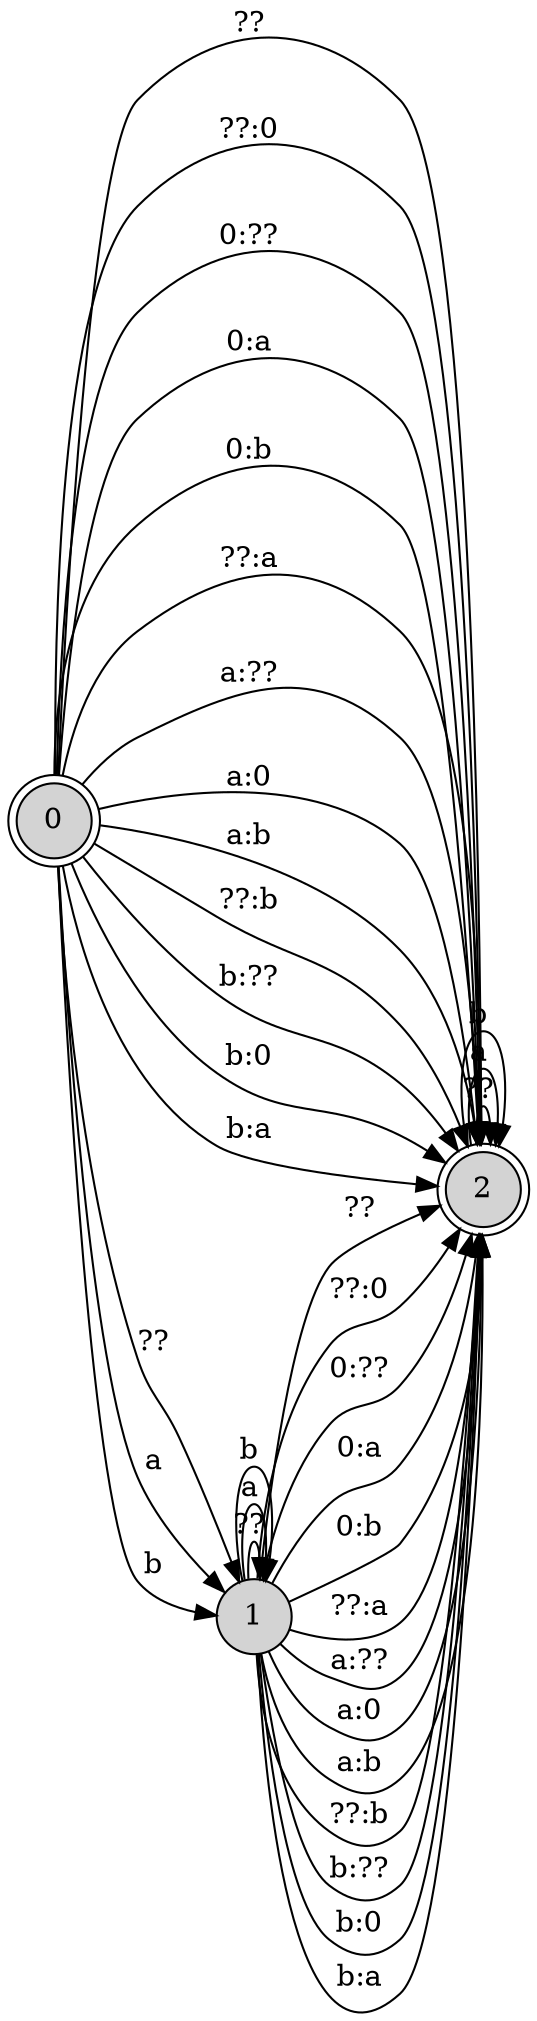 // This graph generated with hfst-fst2txt blah
digraph H {
rankdir = LR;
node [shape=doublecircle,style=filled] 0
node [shape=doublecircle,style=filled] 2
node [shape=circle,style=filled] 1
0 -> 1 [label="?? "];
0 -> 1 [label="a "];
0 -> 1 [label="b "];
0 -> 2 [label="?? "];
0 -> 2 [label="??:0 "];
0 -> 2 [label="0:?? "];
0 -> 2 [label="0:a "];
0 -> 2 [label="0:b "];
0 -> 2 [label="??:a "];
0 -> 2 [label="a:?? "];
0 -> 2 [label="a:0 "];
0 -> 2 [label="a:b "];
0 -> 2 [label="??:b "];
0 -> 2 [label="b:?? "];
0 -> 2 [label="b:0 "];
0 -> 2 [label="b:a "];
1 -> 1 [label="?? "];
1 -> 1 [label="a "];
1 -> 1 [label="b "];
1 -> 2 [label="?? "];
1 -> 2 [label="??:0 "];
1 -> 2 [label="0:?? "];
1 -> 2 [label="0:a "];
1 -> 2 [label="0:b "];
1 -> 2 [label="??:a "];
1 -> 2 [label="a:?? "];
1 -> 2 [label="a:0 "];
1 -> 2 [label="a:b "];
1 -> 2 [label="??:b "];
1 -> 2 [label="b:?? "];
1 -> 2 [label="b:0 "];
1 -> 2 [label="b:a "];
2 -> 2 [label="?? "];
2 -> 2 [label="a "];
2 -> 2 [label="b "];
}
